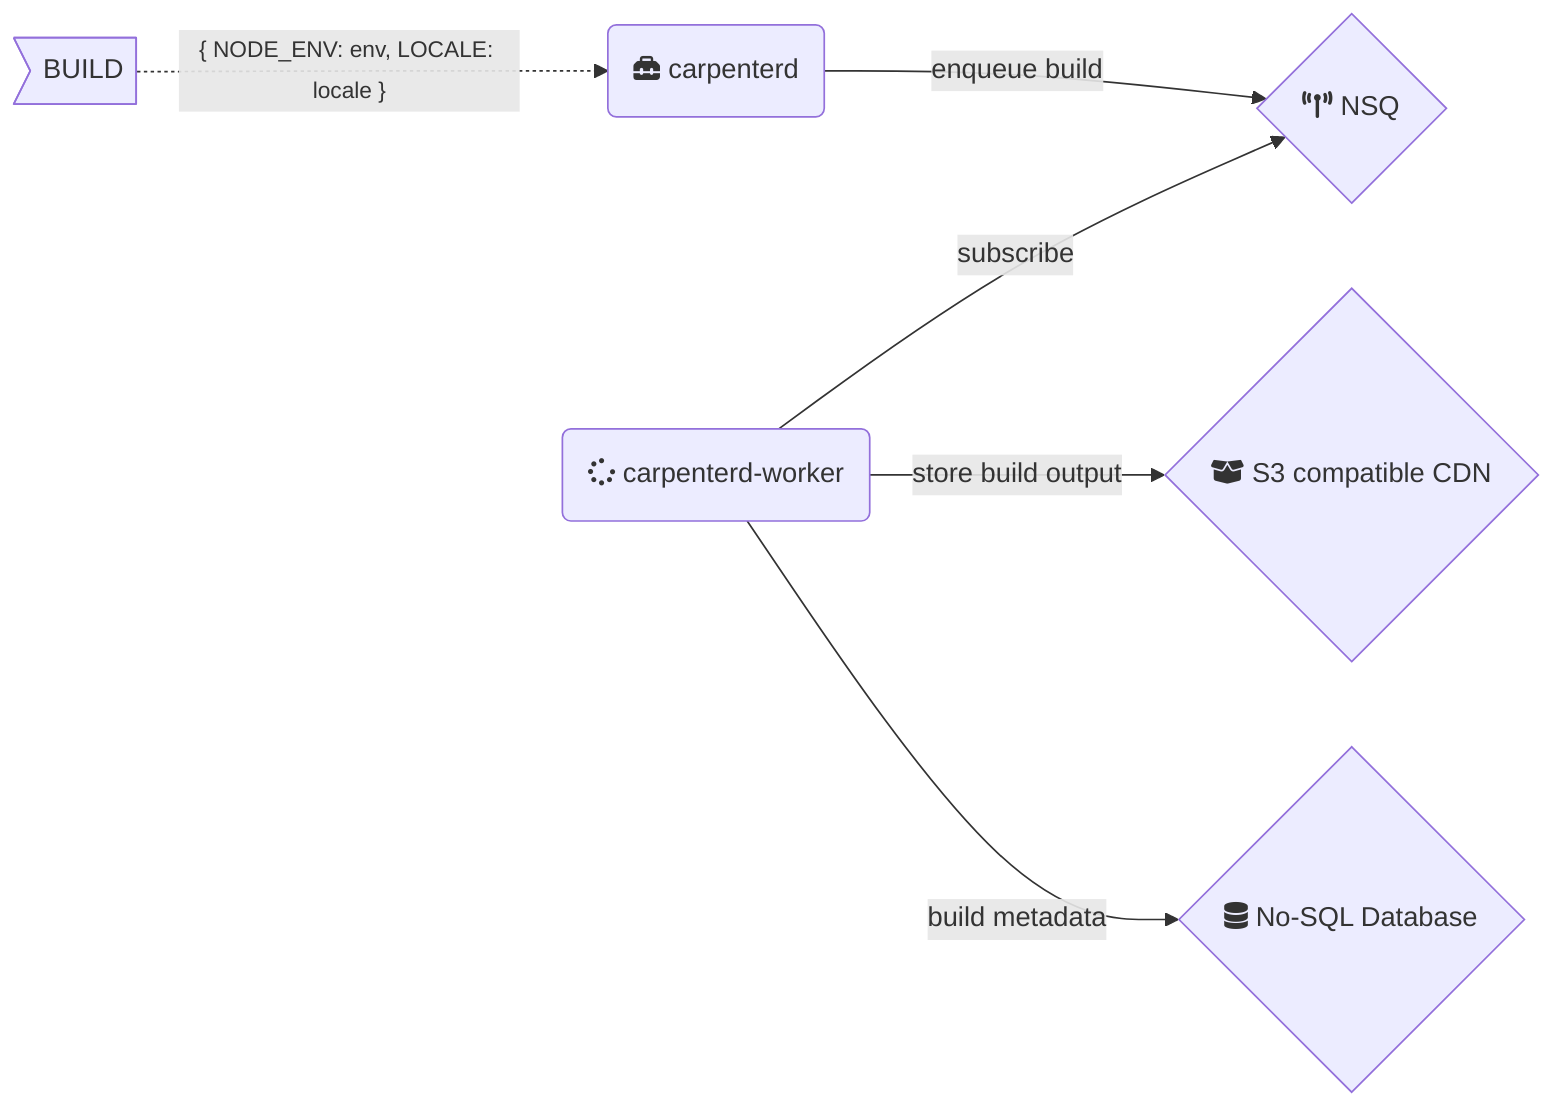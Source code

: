 graph LR
A>BUILD]
B(fa:fa-toolbox carpenterd)
C{fa:fa-broadcast-tower NSQ}
D(fa:fa-spinner carpenterd-worker)
E{fa:fa-box-open S3 compatible CDN}
F{fa:fa-database No-SQL Database}

A -.-> |"<small>{ NODE_ENV: env, LOCALE: locale }</small>"| B
B --> |"enqueue build"|C
D --> |"subscribe"| C
D --> |"store build output"| E
D --> |"build metadata"| F